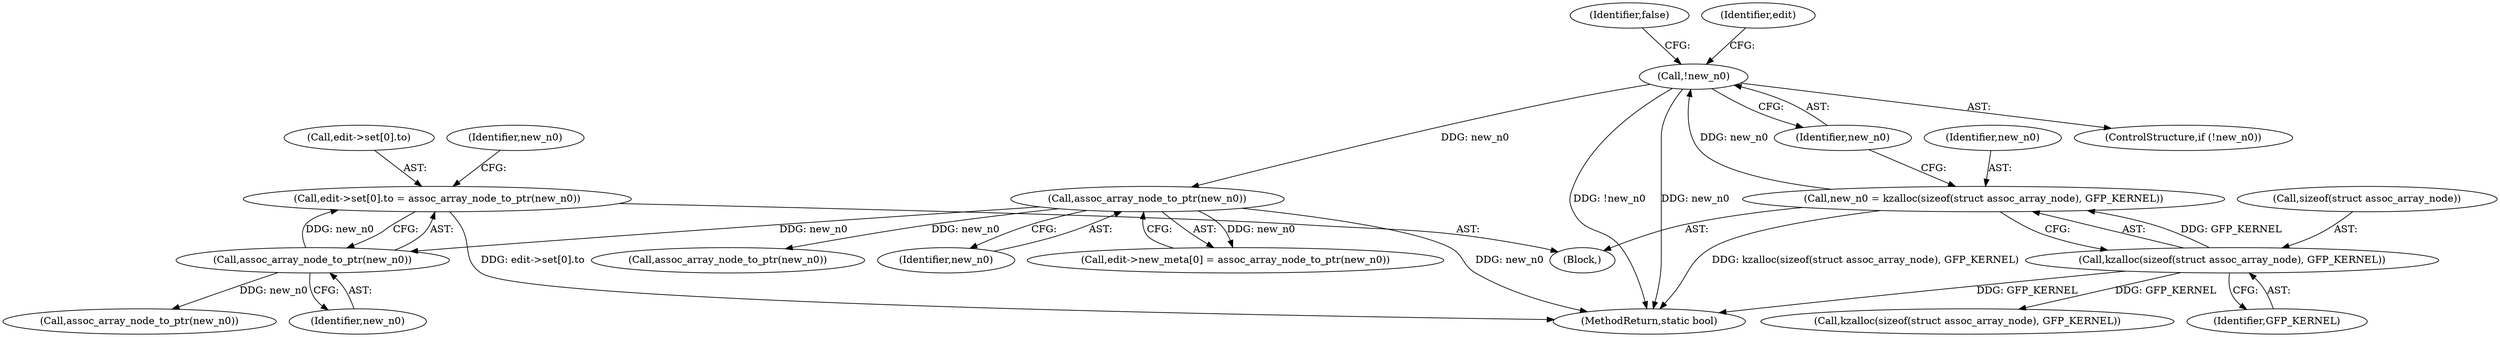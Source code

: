 digraph "0_linux_ea6789980fdaa610d7eb63602c746bf6ec70cd2b@pointer" {
"1000417" [label="(Call,edit->set[0].to = assoc_array_node_to_ptr(new_n0))"];
"1000425" [label="(Call,assoc_array_node_to_ptr(new_n0))"];
"1000279" [label="(Call,assoc_array_node_to_ptr(new_n0))"];
"1000269" [label="(Call,!new_n0)"];
"1000262" [label="(Call,new_n0 = kzalloc(sizeof(struct assoc_array_node), GFP_KERNEL))"];
"1000264" [label="(Call,kzalloc(sizeof(struct assoc_array_node), GFP_KERNEL))"];
"1000279" [label="(Call,assoc_array_node_to_ptr(new_n0))"];
"1000445" [label="(Call,assoc_array_node_to_ptr(new_n0))"];
"1000267" [label="(Identifier,GFP_KERNEL)"];
"1000273" [label="(Call,edit->new_meta[0] = assoc_array_node_to_ptr(new_n0))"];
"1000270" [label="(Identifier,new_n0)"];
"1001112" [label="(MethodReturn,static bool)"];
"1000970" [label="(Call,assoc_array_node_to_ptr(new_n0))"];
"1000418" [label="(Call,edit->set[0].to)"];
"1000264" [label="(Call,kzalloc(sizeof(struct assoc_array_node), GFP_KERNEL))"];
"1000265" [label="(Call,sizeof(struct assoc_array_node))"];
"1000429" [label="(Identifier,new_n0)"];
"1000269" [label="(Call,!new_n0)"];
"1000426" [label="(Identifier,new_n0)"];
"1000272" [label="(Identifier,false)"];
"1000268" [label="(ControlStructure,if (!new_n0))"];
"1000263" [label="(Identifier,new_n0)"];
"1000283" [label="(Call,kzalloc(sizeof(struct assoc_array_node), GFP_KERNEL))"];
"1000280" [label="(Identifier,new_n0)"];
"1000276" [label="(Identifier,edit)"];
"1000417" [label="(Call,edit->set[0].to = assoc_array_node_to_ptr(new_n0))"];
"1000262" [label="(Call,new_n0 = kzalloc(sizeof(struct assoc_array_node), GFP_KERNEL))"];
"1000121" [label="(Block,)"];
"1000425" [label="(Call,assoc_array_node_to_ptr(new_n0))"];
"1000417" -> "1000121"  [label="AST: "];
"1000417" -> "1000425"  [label="CFG: "];
"1000418" -> "1000417"  [label="AST: "];
"1000425" -> "1000417"  [label="AST: "];
"1000429" -> "1000417"  [label="CFG: "];
"1000417" -> "1001112"  [label="DDG: edit->set[0].to"];
"1000425" -> "1000417"  [label="DDG: new_n0"];
"1000425" -> "1000426"  [label="CFG: "];
"1000426" -> "1000425"  [label="AST: "];
"1000279" -> "1000425"  [label="DDG: new_n0"];
"1000425" -> "1000445"  [label="DDG: new_n0"];
"1000279" -> "1000273"  [label="AST: "];
"1000279" -> "1000280"  [label="CFG: "];
"1000280" -> "1000279"  [label="AST: "];
"1000273" -> "1000279"  [label="CFG: "];
"1000279" -> "1001112"  [label="DDG: new_n0"];
"1000279" -> "1000273"  [label="DDG: new_n0"];
"1000269" -> "1000279"  [label="DDG: new_n0"];
"1000279" -> "1000970"  [label="DDG: new_n0"];
"1000269" -> "1000268"  [label="AST: "];
"1000269" -> "1000270"  [label="CFG: "];
"1000270" -> "1000269"  [label="AST: "];
"1000272" -> "1000269"  [label="CFG: "];
"1000276" -> "1000269"  [label="CFG: "];
"1000269" -> "1001112"  [label="DDG: !new_n0"];
"1000269" -> "1001112"  [label="DDG: new_n0"];
"1000262" -> "1000269"  [label="DDG: new_n0"];
"1000262" -> "1000121"  [label="AST: "];
"1000262" -> "1000264"  [label="CFG: "];
"1000263" -> "1000262"  [label="AST: "];
"1000264" -> "1000262"  [label="AST: "];
"1000270" -> "1000262"  [label="CFG: "];
"1000262" -> "1001112"  [label="DDG: kzalloc(sizeof(struct assoc_array_node), GFP_KERNEL)"];
"1000264" -> "1000262"  [label="DDG: GFP_KERNEL"];
"1000264" -> "1000267"  [label="CFG: "];
"1000265" -> "1000264"  [label="AST: "];
"1000267" -> "1000264"  [label="AST: "];
"1000264" -> "1001112"  [label="DDG: GFP_KERNEL"];
"1000264" -> "1000283"  [label="DDG: GFP_KERNEL"];
}
